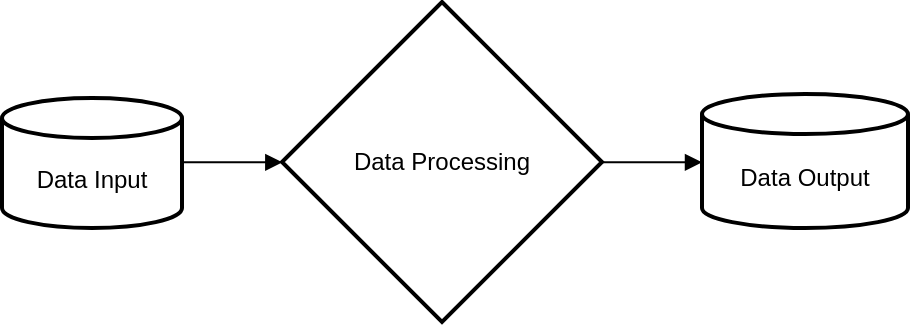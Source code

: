 <mxfile version="21.8.2" type="github">
  <diagram name="Page-1" id="M9egRGRCFl2_E4pEztr0">
    <mxGraphModel>
      <root>
        <mxCell id="0" />
        <mxCell id="1" parent="0" />
        <mxCell id="2" value="Data Input" style="shape=cylinder3;boundedLbl=1;backgroundOutline=1;size=10;strokeWidth=2;whiteSpace=wrap;" vertex="1" parent="1">
          <mxGeometry y="48" width="90" height="65" as="geometry" />
        </mxCell>
        <mxCell id="3" value="Data Processing" style="rhombus;strokeWidth=2;whiteSpace=wrap;" vertex="1" parent="1">
          <mxGeometry x="140" width="160" height="160" as="geometry" />
        </mxCell>
        <mxCell id="4" value="Data Output" style="shape=cylinder3;boundedLbl=1;backgroundOutline=1;size=10;strokeWidth=2;whiteSpace=wrap;" vertex="1" parent="1">
          <mxGeometry x="350" y="46" width="103" height="67" as="geometry" />
        </mxCell>
        <mxCell id="5" value="" style="curved=1;startArrow=none;endArrow=block;exitX=1;exitY=0.494;entryX=0;entryY=0.501;" edge="1" parent="1" source="2" target="3">
          <mxGeometry relative="1" as="geometry">
            <Array as="points" />
          </mxGeometry>
        </mxCell>
        <mxCell id="6" value="" style="curved=1;startArrow=none;endArrow=block;exitX=1.002;exitY=0.501;entryX=0.003;entryY=0.51;" edge="1" parent="1" source="3" target="4">
          <mxGeometry relative="1" as="geometry">
            <Array as="points" />
          </mxGeometry>
        </mxCell>
      </root>
    </mxGraphModel>
  </diagram>
</mxfile>
